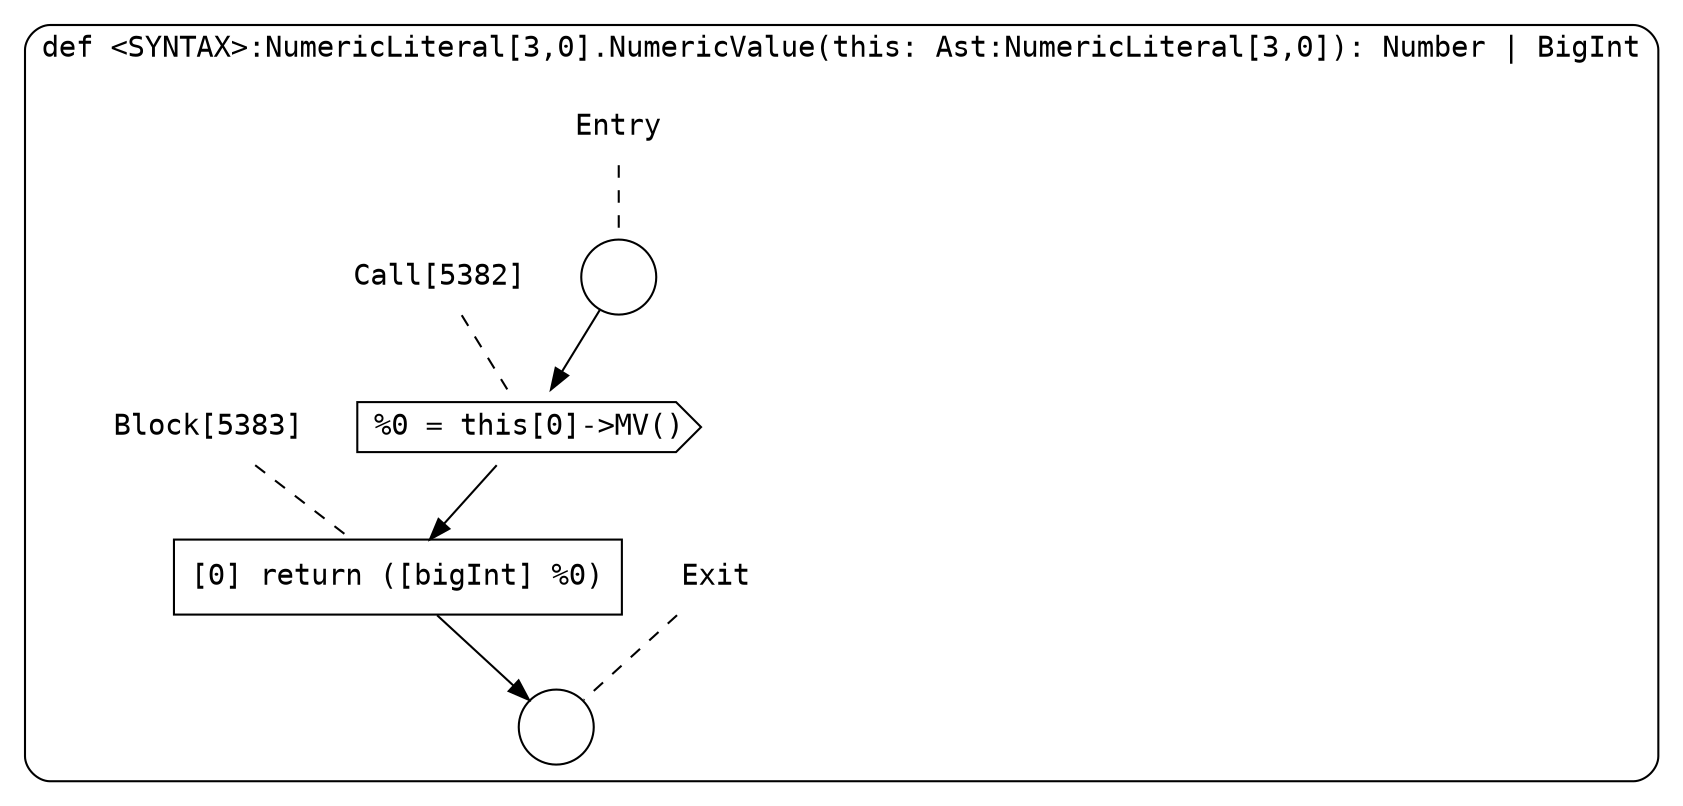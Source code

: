 digraph {
  graph [fontname = "Consolas"]
  node [fontname = "Consolas"]
  edge [fontname = "Consolas"]
  subgraph cluster1179 {
    label = "def <SYNTAX>:NumericLiteral[3,0].NumericValue(this: Ast:NumericLiteral[3,0]): Number | BigInt"
    style = rounded
    cluster1179_entry_name [shape=none, label=<<font color="black">Entry</font>>]
    cluster1179_entry_name -> cluster1179_entry [arrowhead=none, color="black", style=dashed]
    cluster1179_entry [shape=circle label=" " color="black" fillcolor="white" style=filled]
    cluster1179_entry -> node5382 [color="black"]
    cluster1179_exit_name [shape=none, label=<<font color="black">Exit</font>>]
    cluster1179_exit_name -> cluster1179_exit [arrowhead=none, color="black", style=dashed]
    cluster1179_exit [shape=circle label=" " color="black" fillcolor="white" style=filled]
    node5382_name [shape=none, label=<<font color="black">Call[5382]</font>>]
    node5382_name -> node5382 [arrowhead=none, color="black", style=dashed]
    node5382 [shape=cds, label=<<font color="black">%0 = this[0]-&gt;MV()</font>> color="black" fillcolor="white", style=filled]
    node5382 -> node5383 [color="black"]
    node5383_name [shape=none, label=<<font color="black">Block[5383]</font>>]
    node5383_name -> node5383 [arrowhead=none, color="black", style=dashed]
    node5383 [shape=box, label=<<font color="black">[0] return ([bigInt] %0)<BR ALIGN="LEFT"/></font>> color="black" fillcolor="white", style=filled]
    node5383 -> cluster1179_exit [color="black"]
  }
}